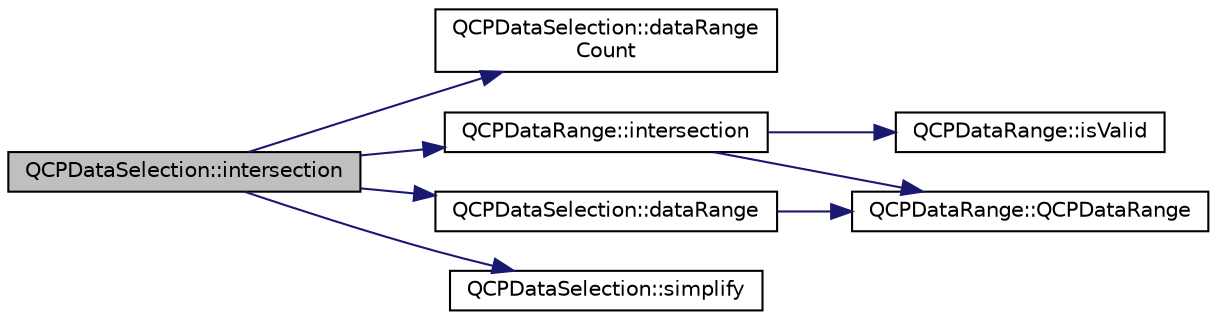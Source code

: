 digraph "QCPDataSelection::intersection"
{
  edge [fontname="Helvetica",fontsize="10",labelfontname="Helvetica",labelfontsize="10"];
  node [fontname="Helvetica",fontsize="10",shape=record];
  rankdir="LR";
  Node66 [label="QCPDataSelection::intersection",height=0.2,width=0.4,color="black", fillcolor="grey75", style="filled", fontcolor="black"];
  Node66 -> Node67 [color="midnightblue",fontsize="10",style="solid",fontname="Helvetica"];
  Node67 [label="QCPDataSelection::dataRange\lCount",height=0.2,width=0.4,color="black", fillcolor="white", style="filled",URL="$class_q_c_p_data_selection.html#abd8869ccb231ab991e8576de931f647d"];
  Node66 -> Node68 [color="midnightblue",fontsize="10",style="solid",fontname="Helvetica"];
  Node68 [label="QCPDataRange::intersection",height=0.2,width=0.4,color="black", fillcolor="white", style="filled",URL="$class_q_c_p_data_range.html#a84e1e03129dd52528efb4bac18d30183"];
  Node68 -> Node69 [color="midnightblue",fontsize="10",style="solid",fontname="Helvetica"];
  Node69 [label="QCPDataRange::isValid",height=0.2,width=0.4,color="black", fillcolor="white", style="filled",URL="$class_q_c_p_data_range.html#aae53a37472212dca0a7939963e20dba0"];
  Node68 -> Node70 [color="midnightblue",fontsize="10",style="solid",fontname="Helvetica"];
  Node70 [label="QCPDataRange::QCPDataRange",height=0.2,width=0.4,color="black", fillcolor="white", style="filled",URL="$class_q_c_p_data_range.html#a49e72fd9bace1da9d875136dcc04c986"];
  Node66 -> Node71 [color="midnightblue",fontsize="10",style="solid",fontname="Helvetica"];
  Node71 [label="QCPDataSelection::dataRange",height=0.2,width=0.4,color="black", fillcolor="white", style="filled",URL="$class_q_c_p_data_selection.html#a6956acf6a9a49a353b4f9b58608978ad"];
  Node71 -> Node70 [color="midnightblue",fontsize="10",style="solid",fontname="Helvetica"];
  Node66 -> Node72 [color="midnightblue",fontsize="10",style="solid",fontname="Helvetica"];
  Node72 [label="QCPDataSelection::simplify",height=0.2,width=0.4,color="black", fillcolor="white", style="filled",URL="$class_q_c_p_data_selection.html#a4a2fbad1a6e4d1dd26fdfdf88956f2a4"];
}
